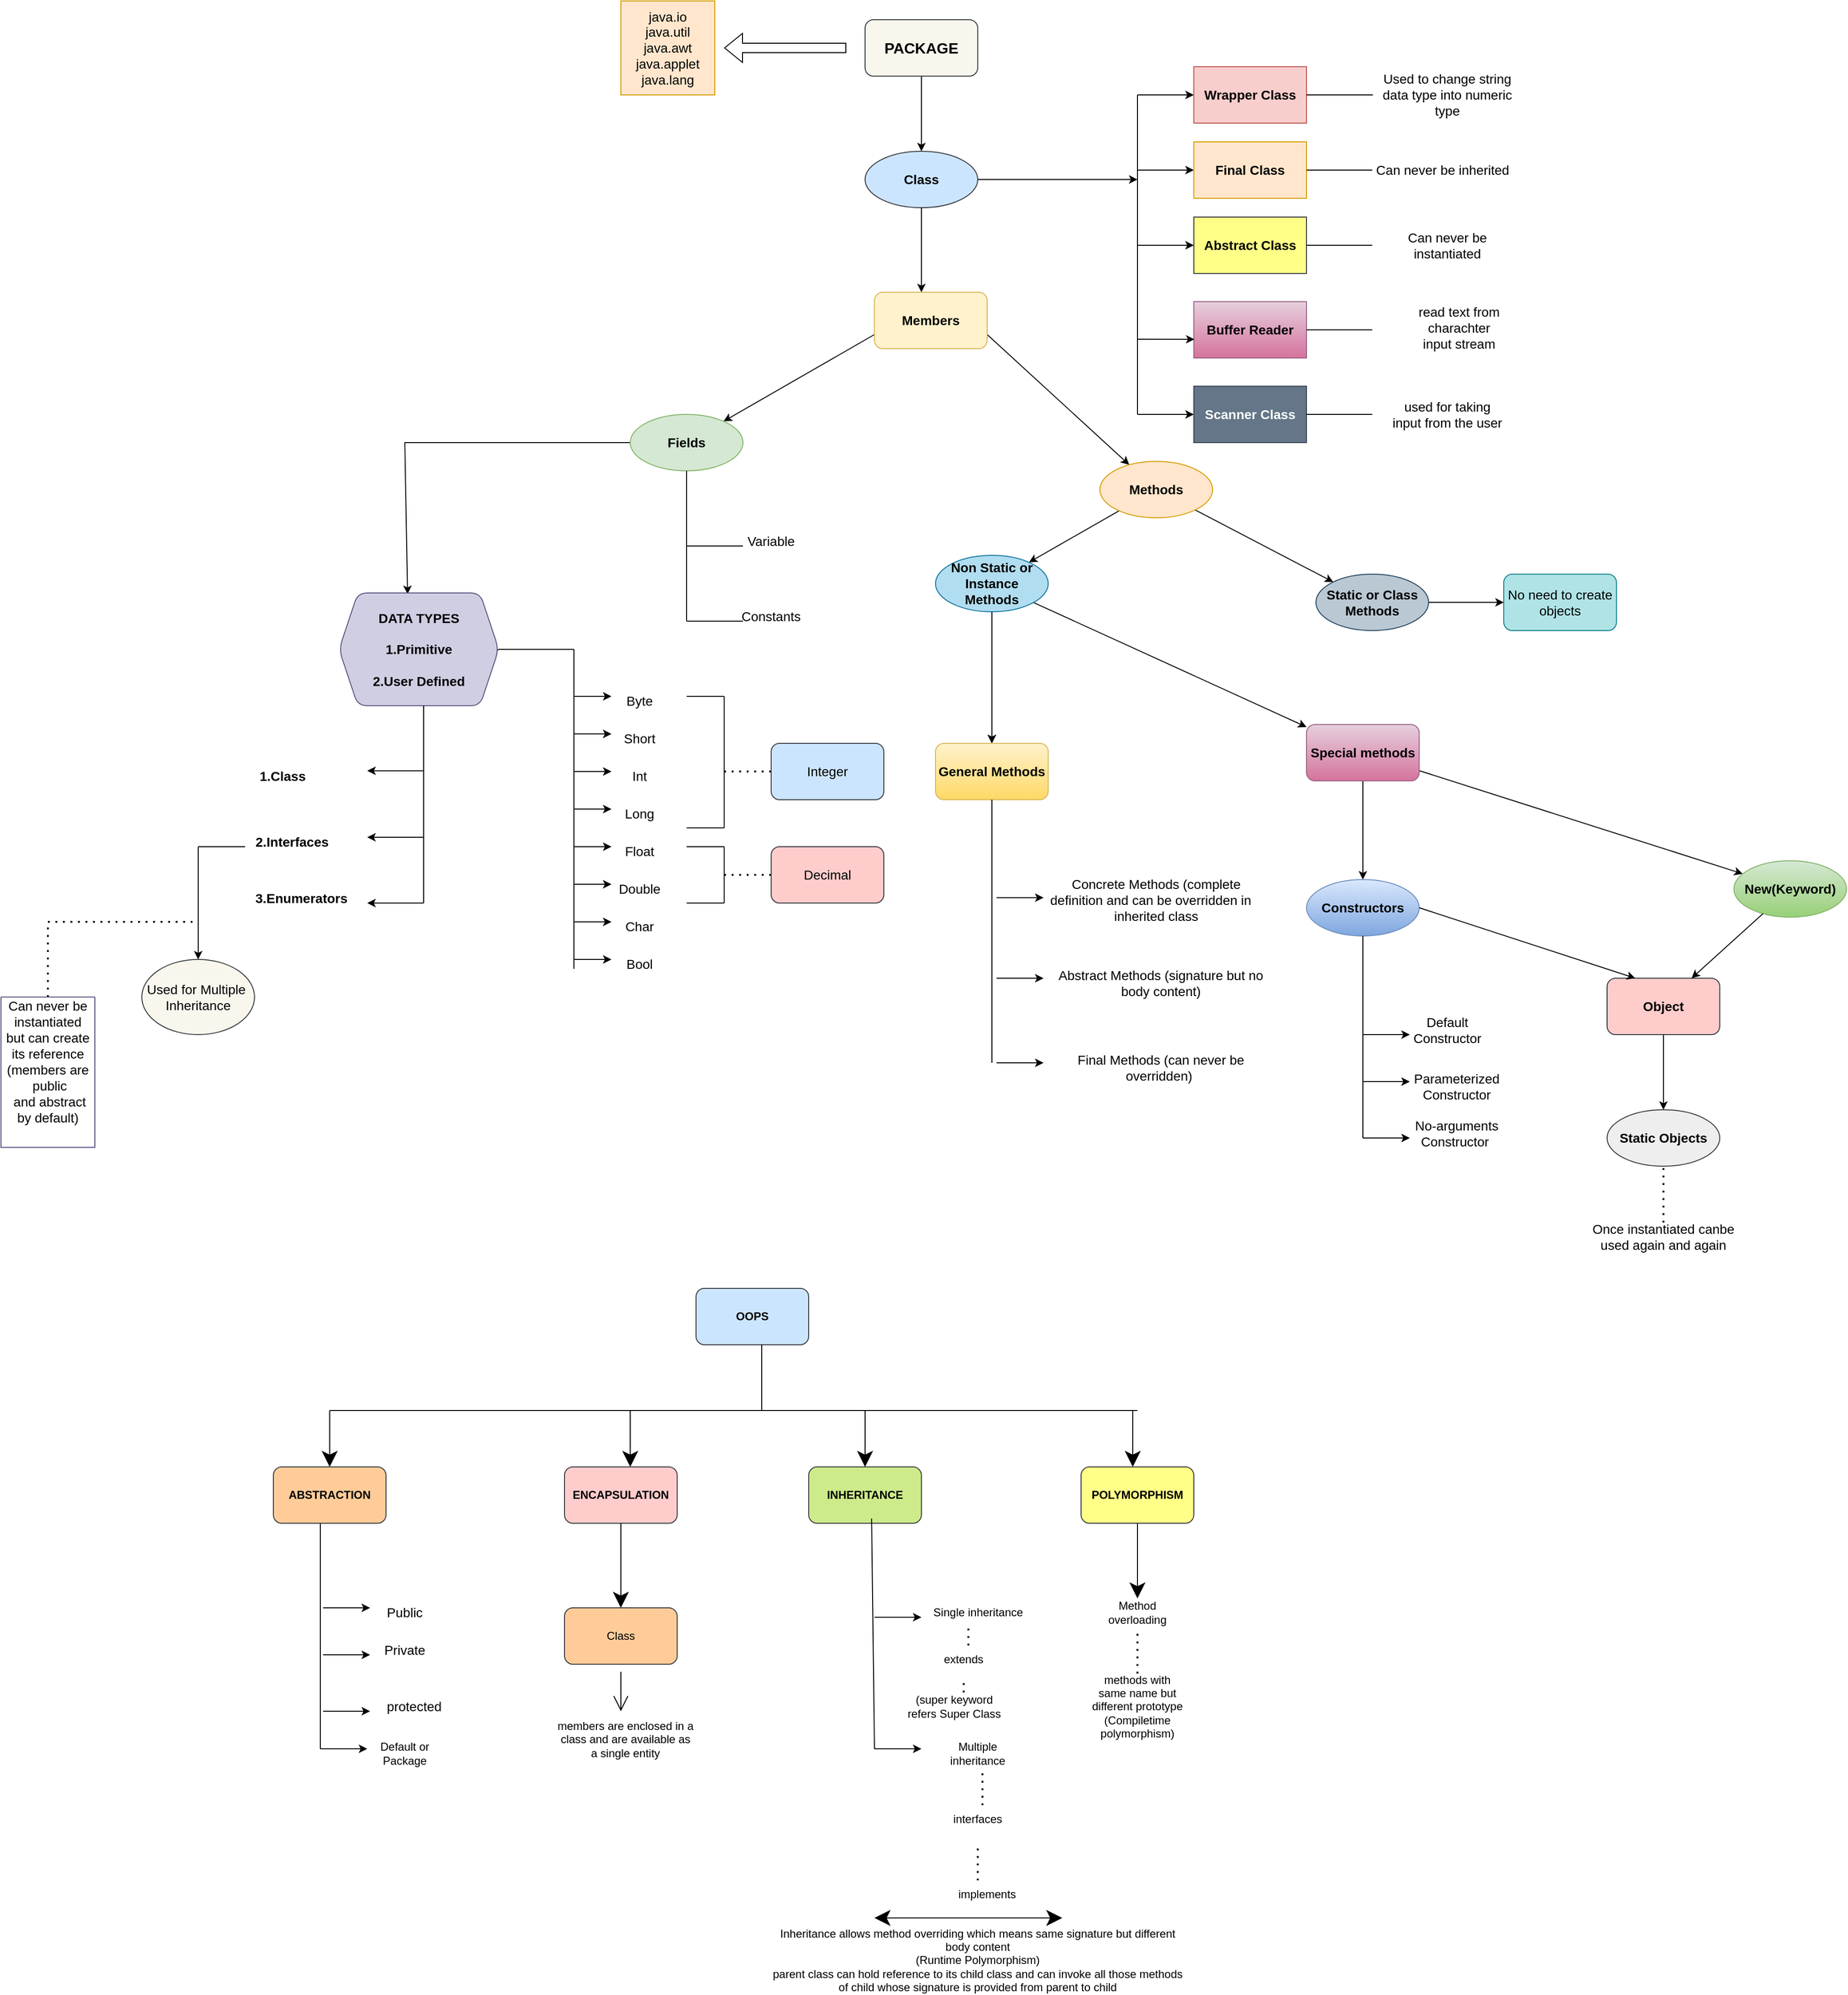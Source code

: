 <mxfile version="20.1.1" type="google"><diagram id="tqPtDTgu37MqkmkoyIhe" name="Page-1"><mxGraphModel grid="1" page="1" gridSize="10" guides="1" tooltips="1" connect="1" arrows="1" fold="1" pageScale="1" pageWidth="850" pageHeight="1100" background="#ffffff" math="0" shadow="0"><root><mxCell id="0"/><mxCell id="1" parent="0"/><mxCell id="qdMyqvJcWU7AVclOpVkk-21" value="" style="endArrow=none;html=1;rounded=0;fontSize=14;entryX=0.5;entryY=1;entryDx=0;entryDy=0;" edge="1" parent="1"><mxGeometry width="50" height="50" relative="1" as="geometry"><mxPoint x="-230" y="1840" as="sourcePoint"/><mxPoint x="-230" y="1625" as="targetPoint"/></mxGeometry></mxCell><mxCell id="qdMyqvJcWU7AVclOpVkk-22" value="" style="endArrow=classic;html=1;rounded=0;fontSize=14;" edge="1" parent="1"><mxGeometry width="50" height="50" relative="1" as="geometry"><mxPoint x="-227" y="1730" as="sourcePoint"/><mxPoint x="-177" y="1730" as="targetPoint"/></mxGeometry></mxCell><mxCell id="qdMyqvJcWU7AVclOpVkk-23" value="" style="endArrow=classic;html=1;rounded=0;fontSize=14;" edge="1" parent="1"><mxGeometry width="50" height="50" relative="1" as="geometry"><mxPoint x="-227" y="1780" as="sourcePoint"/><mxPoint x="-177" y="1780" as="targetPoint"/></mxGeometry></mxCell><mxCell id="qdMyqvJcWU7AVclOpVkk-24" value="" style="endArrow=classic;html=1;rounded=0;fontSize=14;" edge="1" parent="1"><mxGeometry width="50" height="50" relative="1" as="geometry"><mxPoint x="-227" y="1840" as="sourcePoint"/><mxPoint x="-177" y="1840" as="targetPoint"/></mxGeometry></mxCell><mxCell id="qdMyqvJcWU7AVclOpVkk-25" value="Public" style="text;html=1;strokeColor=none;fillColor=none;align=center;verticalAlign=middle;whiteSpace=wrap;rounded=0;fontSize=14;" vertex="1" parent="1"><mxGeometry x="-170" y="1720" width="60" height="30" as="geometry"/></mxCell><mxCell id="qdMyqvJcWU7AVclOpVkk-26" value="Private" style="text;html=1;strokeColor=none;fillColor=none;align=center;verticalAlign=middle;whiteSpace=wrap;rounded=0;fontSize=14;" vertex="1" parent="1"><mxGeometry x="-170" y="1760" width="60" height="30" as="geometry"/></mxCell><mxCell id="qdMyqvJcWU7AVclOpVkk-27" value="protected" style="text;html=1;strokeColor=none;fillColor=none;align=center;verticalAlign=middle;whiteSpace=wrap;rounded=0;fontSize=14;" vertex="1" parent="1"><mxGeometry x="-180" y="1820" width="100" height="30" as="geometry"/></mxCell><mxCell id="3s34eKm6JWhJ-2IzNW-m-3" value="" style="edgeStyle=orthogonalEdgeStyle;rounded=0;orthogonalLoop=1;jettySize=auto;html=1;fontSize=15;" edge="1" parent="1" source="3s34eKm6JWhJ-2IzNW-m-1" target="3s34eKm6JWhJ-2IzNW-m-2"><mxGeometry relative="1" as="geometry"/></mxCell><mxCell id="3s34eKm6JWhJ-2IzNW-m-1" value="&lt;span style=&quot;font-size: 16px;&quot;&gt;&lt;b&gt;PACKAGE&lt;/b&gt;&lt;br&gt;&lt;/span&gt;" style="rounded=1;whiteSpace=wrap;html=1;fillColor=#f9f7ed;strokeColor=#36393d;" vertex="1" parent="1"><mxGeometry x="350" y="40" width="120" height="60" as="geometry"/></mxCell><mxCell id="3s34eKm6JWhJ-2IzNW-m-2" value="&lt;font style=&quot;font-size: 14px;&quot;&gt;&lt;b&gt;Class&lt;/b&gt;&lt;/font&gt;" style="ellipse;whiteSpace=wrap;html=1;rounded=1;fillColor=#cce5ff;strokeColor=#36393d;" vertex="1" parent="1"><mxGeometry x="350" y="180" width="120" height="60" as="geometry"/></mxCell><mxCell id="3s34eKm6JWhJ-2IzNW-m-4" value="" style="endArrow=classic;html=1;rounded=0;fontSize=14;exitX=0.5;exitY=1;exitDx=0;exitDy=0;" edge="1" parent="1" source="3s34eKm6JWhJ-2IzNW-m-2"><mxGeometry width="50" height="50" relative="1" as="geometry"><mxPoint x="400" y="400" as="sourcePoint"/><mxPoint x="410" y="330" as="targetPoint"/></mxGeometry></mxCell><mxCell id="3s34eKm6JWhJ-2IzNW-m-6" value="" style="endArrow=classic;html=1;rounded=0;fontSize=14;exitX=1;exitY=0.5;exitDx=0;exitDy=0;" edge="1" parent="1" source="3s34eKm6JWhJ-2IzNW-m-2"><mxGeometry width="50" height="50" relative="1" as="geometry"><mxPoint x="490" y="320" as="sourcePoint"/><mxPoint x="640" y="210" as="targetPoint"/></mxGeometry></mxCell><mxCell id="3s34eKm6JWhJ-2IzNW-m-9" value="" style="endArrow=none;html=1;rounded=0;fontSize=14;" edge="1" parent="1"><mxGeometry width="50" height="50" relative="1" as="geometry"><mxPoint x="640" y="280" as="sourcePoint"/><mxPoint x="640" y="120" as="targetPoint"/><Array as="points"/></mxGeometry></mxCell><mxCell id="3s34eKm6JWhJ-2IzNW-m-10" value="" style="endArrow=classic;html=1;rounded=0;fontSize=14;" edge="1" parent="1"><mxGeometry width="50" height="50" relative="1" as="geometry"><mxPoint x="640" y="120" as="sourcePoint"/><mxPoint x="700" y="120" as="targetPoint"/></mxGeometry></mxCell><mxCell id="3s34eKm6JWhJ-2IzNW-m-11" value="" style="endArrow=classic;html=1;rounded=0;fontSize=14;" edge="1" parent="1"><mxGeometry width="50" height="50" relative="1" as="geometry"><mxPoint x="640" y="200" as="sourcePoint"/><mxPoint x="700" y="200" as="targetPoint"/></mxGeometry></mxCell><mxCell id="3s34eKm6JWhJ-2IzNW-m-12" value="" style="endArrow=classic;html=1;rounded=0;fontSize=14;" edge="1" parent="1"><mxGeometry width="50" height="50" relative="1" as="geometry"><mxPoint x="640" y="280" as="sourcePoint"/><mxPoint x="700" y="280" as="targetPoint"/></mxGeometry></mxCell><mxCell id="3s34eKm6JWhJ-2IzNW-m-24" style="edgeStyle=none;rounded=0;orthogonalLoop=1;jettySize=auto;html=1;fontSize=14;" edge="1" parent="1" source="3s34eKm6JWhJ-2IzNW-m-14"><mxGeometry relative="1" as="geometry"><mxPoint x="820" y="120" as="targetPoint"/></mxGeometry></mxCell><mxCell id="3s34eKm6JWhJ-2IzNW-m-14" value="&lt;b&gt;Wrapper Class&lt;/b&gt;" style="rounded=0;whiteSpace=wrap;html=1;fontSize=14;fillColor=#f8cecc;strokeColor=#b85450;" vertex="1" parent="1"><mxGeometry x="700" y="90" width="120" height="60" as="geometry"/></mxCell><mxCell id="3s34eKm6JWhJ-2IzNW-m-15" value="&lt;b&gt;Final Class&lt;/b&gt;" style="rounded=0;whiteSpace=wrap;html=1;fontSize=14;fillColor=#ffe6cc;strokeColor=#d79b00;" vertex="1" parent="1"><mxGeometry x="700" y="170" width="120" height="60" as="geometry"/></mxCell><mxCell id="3s34eKm6JWhJ-2IzNW-m-16" value="&lt;b&gt;Abstract Class&lt;/b&gt;" style="rounded=0;whiteSpace=wrap;html=1;fontSize=14;fillColor=#ffff88;strokeColor=#36393d;" vertex="1" parent="1"><mxGeometry x="700" y="250" width="120" height="60" as="geometry"/></mxCell><mxCell id="3s34eKm6JWhJ-2IzNW-m-20" value="" style="endArrow=none;html=1;rounded=0;fontSize=14;" edge="1" parent="1" source="3s34eKm6JWhJ-2IzNW-m-14"><mxGeometry width="50" height="50" relative="1" as="geometry"><mxPoint x="820" y="170" as="sourcePoint"/><mxPoint x="890.711" y="120" as="targetPoint"/></mxGeometry></mxCell><mxCell id="3s34eKm6JWhJ-2IzNW-m-22" value="" style="endArrow=none;html=1;rounded=0;fontSize=14;exitX=1;exitY=0.5;exitDx=0;exitDy=0;" edge="1" parent="1" source="3s34eKm6JWhJ-2IzNW-m-15"><mxGeometry width="50" height="50" relative="1" as="geometry"><mxPoint x="840" y="240" as="sourcePoint"/><mxPoint x="890" y="200" as="targetPoint"/></mxGeometry></mxCell><mxCell id="3s34eKm6JWhJ-2IzNW-m-23" value="" style="endArrow=none;html=1;rounded=0;fontSize=14;" edge="1" parent="1"><mxGeometry width="50" height="50" relative="1" as="geometry"><mxPoint x="820" y="280" as="sourcePoint"/><mxPoint x="890" y="280" as="targetPoint"/></mxGeometry></mxCell><mxCell id="3s34eKm6JWhJ-2IzNW-m-25" value="Used to change string data type into numeric type" style="text;html=1;strokeColor=none;fillColor=none;align=center;verticalAlign=middle;whiteSpace=wrap;rounded=0;fontSize=14;" vertex="1" parent="1"><mxGeometry x="890" y="105" width="160" height="30" as="geometry"/></mxCell><mxCell id="3s34eKm6JWhJ-2IzNW-m-26" value="Can never be inherited" style="text;html=1;strokeColor=none;fillColor=none;align=center;verticalAlign=middle;whiteSpace=wrap;rounded=0;fontSize=14;" vertex="1" parent="1"><mxGeometry x="890" y="185" width="150" height="30" as="geometry"/></mxCell><mxCell id="3s34eKm6JWhJ-2IzNW-m-27" value="Can never be instantiated" style="text;html=1;strokeColor=none;fillColor=none;align=center;verticalAlign=middle;whiteSpace=wrap;rounded=0;fontSize=14;" vertex="1" parent="1"><mxGeometry x="900" y="265" width="140" height="30" as="geometry"/></mxCell><mxCell id="3s34eKm6JWhJ-2IzNW-m-30" value="" style="shape=flexArrow;endArrow=classic;html=1;rounded=0;fontSize=14;" edge="1" parent="1"><mxGeometry width="50" height="50" relative="1" as="geometry"><mxPoint x="330" y="70" as="sourcePoint"/><mxPoint x="200" y="70" as="targetPoint"/></mxGeometry></mxCell><mxCell id="3s34eKm6JWhJ-2IzNW-m-31" value="java.io&lt;br&gt;java.util&lt;br&gt;java.awt&lt;br&gt;java.applet&lt;br&gt;java.lang" style="whiteSpace=wrap;html=1;aspect=fixed;fontSize=14;fillColor=#ffe6cc;strokeColor=#d79b00;" vertex="1" parent="1"><mxGeometry x="90" y="20" width="100" height="100" as="geometry"/></mxCell><mxCell id="3s34eKm6JWhJ-2IzNW-m-34" value="" style="edgeStyle=none;rounded=0;orthogonalLoop=1;jettySize=auto;html=1;fontSize=14;exitX=0;exitY=0.75;exitDx=0;exitDy=0;" edge="1" parent="1" source="3s34eKm6JWhJ-2IzNW-m-32" target="3s34eKm6JWhJ-2IzNW-m-33"><mxGeometry relative="1" as="geometry"/></mxCell><mxCell id="3s34eKm6JWhJ-2IzNW-m-36" value="" style="edgeStyle=none;rounded=0;orthogonalLoop=1;jettySize=auto;html=1;fontSize=14;exitX=1;exitY=0.75;exitDx=0;exitDy=0;" edge="1" parent="1" source="3s34eKm6JWhJ-2IzNW-m-32" target="3s34eKm6JWhJ-2IzNW-m-35"><mxGeometry relative="1" as="geometry"/></mxCell><mxCell id="3s34eKm6JWhJ-2IzNW-m-32" value="&lt;b&gt;Members&lt;/b&gt;" style="rounded=1;whiteSpace=wrap;html=1;fontSize=14;fillColor=#fff2cc;strokeColor=#d6b656;" vertex="1" parent="1"><mxGeometry x="360" y="330" width="120" height="60" as="geometry"/></mxCell><mxCell id="3s34eKm6JWhJ-2IzNW-m-38" value="" style="edgeStyle=none;rounded=0;orthogonalLoop=1;jettySize=auto;html=1;fontSize=14;exitX=0;exitY=0.5;exitDx=0;exitDy=0;entryX=0.429;entryY=0.01;entryDx=0;entryDy=0;entryPerimeter=0;" edge="1" parent="1" source="3s34eKm6JWhJ-2IzNW-m-33" target="3s34eKm6JWhJ-2IzNW-m-37"><mxGeometry relative="1" as="geometry"><mxPoint x="90" y="490" as="sourcePoint"/><Array as="points"><mxPoint x="-140" y="490"/></Array></mxGeometry></mxCell><mxCell id="3s34eKm6JWhJ-2IzNW-m-33" value="&lt;b&gt;Fields&lt;/b&gt;" style="ellipse;whiteSpace=wrap;html=1;fontSize=14;rounded=1;fillColor=#d5e8d4;strokeColor=#82b366;" vertex="1" parent="1"><mxGeometry x="100" y="460" width="120" height="60" as="geometry"/></mxCell><mxCell id="3s34eKm6JWhJ-2IzNW-m-117" value="" style="edgeStyle=none;rounded=0;orthogonalLoop=1;jettySize=auto;html=1;fontSize=14;" edge="1" parent="1" source="3s34eKm6JWhJ-2IzNW-m-35" target="3s34eKm6JWhJ-2IzNW-m-116"><mxGeometry relative="1" as="geometry"/></mxCell><mxCell id="3s34eKm6JWhJ-2IzNW-m-119" value="" style="edgeStyle=none;rounded=0;orthogonalLoop=1;jettySize=auto;html=1;fontSize=14;" edge="1" parent="1" source="3s34eKm6JWhJ-2IzNW-m-35" target="3s34eKm6JWhJ-2IzNW-m-118"><mxGeometry relative="1" as="geometry"/></mxCell><mxCell id="3s34eKm6JWhJ-2IzNW-m-35" value="&lt;b&gt;Methods&lt;/b&gt;" style="ellipse;whiteSpace=wrap;html=1;fontSize=14;rounded=1;fillColor=#ffe6cc;strokeColor=#d79b00;" vertex="1" parent="1"><mxGeometry x="600" y="510" width="120" height="60" as="geometry"/></mxCell><mxCell id="3s34eKm6JWhJ-2IzNW-m-41" value="" style="edgeStyle=none;rounded=0;orthogonalLoop=1;jettySize=auto;html=1;fontSize=14;entryX=1;entryY=0.5;entryDx=0;entryDy=0;" edge="1" parent="1" source="3s34eKm6JWhJ-2IzNW-m-37" target="3s34eKm6JWhJ-2IzNW-m-37"><mxGeometry relative="1" as="geometry"><mxPoint x="30" y="710" as="targetPoint"/><Array as="points"/></mxGeometry></mxCell><mxCell id="3s34eKm6JWhJ-2IzNW-m-43" value="" style="edgeStyle=none;rounded=0;orthogonalLoop=1;jettySize=auto;html=1;fontSize=14;entryX=0.5;entryY=1;entryDx=0;entryDy=0;" edge="1" parent="1" source="3s34eKm6JWhJ-2IzNW-m-37" target="3s34eKm6JWhJ-2IzNW-m-37"><mxGeometry relative="1" as="geometry"><mxPoint x="-140" y="860" as="targetPoint"/></mxGeometry></mxCell><mxCell id="3s34eKm6JWhJ-2IzNW-m-44" style="edgeStyle=none;rounded=0;orthogonalLoop=1;jettySize=auto;html=1;exitX=1;exitY=0.5;exitDx=0;exitDy=0;fontSize=14;" edge="1" parent="1" source="3s34eKm6JWhJ-2IzNW-m-37"><mxGeometry relative="1" as="geometry"><mxPoint x="-70" y="730.667" as="targetPoint"/></mxGeometry></mxCell><mxCell id="3s34eKm6JWhJ-2IzNW-m-37" value="&lt;b&gt;DATA TYPES&lt;br&gt;&lt;br&gt;1.Primitive&lt;br&gt;&lt;br&gt;2.User Defined&lt;br&gt;&lt;/b&gt;" style="shape=hexagon;perimeter=hexagonPerimeter2;whiteSpace=wrap;html=1;fixedSize=1;fontSize=14;rounded=1;fillColor=#d0cee2;strokeColor=#56517e;" vertex="1" parent="1"><mxGeometry x="-210" y="650" width="170" height="120" as="geometry"/></mxCell><mxCell id="3s34eKm6JWhJ-2IzNW-m-39" value="" style="endArrow=none;html=1;rounded=0;fontSize=14;entryX=0.5;entryY=1;entryDx=0;entryDy=0;" edge="1" parent="1" target="3s34eKm6JWhJ-2IzNW-m-33"><mxGeometry width="50" height="50" relative="1" as="geometry"><mxPoint x="160" y="680" as="sourcePoint"/><mxPoint x="190" y="520" as="targetPoint"/></mxGeometry></mxCell><mxCell id="3s34eKm6JWhJ-2IzNW-m-45" value="" style="endArrow=none;html=1;rounded=0;fontSize=14;" edge="1" parent="1"><mxGeometry width="50" height="50" relative="1" as="geometry"><mxPoint x="40" y="1040" as="sourcePoint"/><mxPoint x="40" y="710" as="targetPoint"/><Array as="points"><mxPoint x="40" y="1050"/></Array></mxGeometry></mxCell><mxCell id="3s34eKm6JWhJ-2IzNW-m-46" value="" style="endArrow=none;html=1;rounded=0;fontSize=14;" edge="1" parent="1" source="3s34eKm6JWhJ-2IzNW-m-37"><mxGeometry width="50" height="50" relative="1" as="geometry"><mxPoint x="-50" y="730" as="sourcePoint"/><mxPoint x="40" y="710" as="targetPoint"/></mxGeometry></mxCell><mxCell id="3s34eKm6JWhJ-2IzNW-m-47" value="" style="endArrow=none;html=1;rounded=0;fontSize=14;" edge="1" parent="1"><mxGeometry width="50" height="50" relative="1" as="geometry"><mxPoint x="-120" y="980" as="sourcePoint"/><mxPoint x="-120" y="770" as="targetPoint"/></mxGeometry></mxCell><mxCell id="3s34eKm6JWhJ-2IzNW-m-49" value="&lt;span style=&quot;color: rgba(0, 0, 0, 0); font-family: monospace; font-size: 0px; text-align: start; background-color: rgb(248, 249, 250);&quot;&gt;%3CmxGraphModel%3E%3Croot%3E%3CmxCell%20id%3D%220%22%2F%3E%3CmxCell%20id%3D%221%22%20parent%3D%220%22%2F%3E%3CmxCell%20id%3D%222%22%20value%3D%22%22%20style%3D%22endArrow%3Dclassic%3Bhtml%3D1%3Brounded%3D0%3BfontSize%3D14%3B%22%20edge%3D%221%22%20parent%3D%221%22%3E%3CmxGeometry%20width%3D%2250%22%20height%3D%2250%22%20relative%3D%221%22%20as%3D%22geometry%22%3E%3CmxPoint%20x%3D%2240%22%20y%3D%22740%22%20as%3D%22sourcePoint%22%2F%3E%3CmxPoint%20x%3D%2280%22%20y%3D%22740%22%20as%3D%22targetPoint%22%2F%3E%3C%2FmxGeometry%3E%3C%2FmxCell%3E%3C%2Froot%3E%3C%2FmxGraphModel%3E&lt;/span&gt;" style="endArrow=classic;html=1;rounded=0;fontSize=14;" edge="1" parent="1"><mxGeometry width="50" height="50" relative="1" as="geometry"><mxPoint x="40" y="960" as="sourcePoint"/><mxPoint x="80" y="960" as="targetPoint"/></mxGeometry></mxCell><mxCell id="3s34eKm6JWhJ-2IzNW-m-50" value="" style="endArrow=classic;html=1;rounded=0;fontSize=14;" edge="1" parent="1"><mxGeometry width="50" height="50" relative="1" as="geometry"><mxPoint x="40" y="800" as="sourcePoint"/><mxPoint x="80" y="800" as="targetPoint"/></mxGeometry></mxCell><mxCell id="3s34eKm6JWhJ-2IzNW-m-51" value="" style="endArrow=classic;html=1;rounded=0;fontSize=14;" edge="1" parent="1"><mxGeometry width="50" height="50" relative="1" as="geometry"><mxPoint x="40" y="760" as="sourcePoint"/><mxPoint x="80" y="760" as="targetPoint"/></mxGeometry></mxCell><mxCell id="3s34eKm6JWhJ-2IzNW-m-52" value="" style="endArrow=classic;html=1;rounded=0;fontSize=14;" edge="1" parent="1"><mxGeometry width="50" height="50" relative="1" as="geometry"><mxPoint x="40" y="920" as="sourcePoint"/><mxPoint x="80" y="920" as="targetPoint"/><Array as="points"><mxPoint x="50" y="920"/></Array></mxGeometry></mxCell><mxCell id="3s34eKm6JWhJ-2IzNW-m-53" value="" style="endArrow=classic;html=1;rounded=0;fontSize=14;" edge="1" parent="1"><mxGeometry width="50" height="50" relative="1" as="geometry"><mxPoint x="40" y="880" as="sourcePoint"/><mxPoint x="80" y="880" as="targetPoint"/></mxGeometry></mxCell><mxCell id="3s34eKm6JWhJ-2IzNW-m-54" value="" style="endArrow=classic;html=1;rounded=0;fontSize=14;" edge="1" parent="1"><mxGeometry width="50" height="50" relative="1" as="geometry"><mxPoint x="40" y="840" as="sourcePoint"/><mxPoint x="80" y="840" as="targetPoint"/></mxGeometry></mxCell><mxCell id="3s34eKm6JWhJ-2IzNW-m-55" value="&lt;span style=&quot;color: rgba(0, 0, 0, 0); font-family: monospace; font-size: 0px; text-align: start; background-color: rgb(248, 249, 250);&quot;&gt;%3CmxGraphModel%3E%3Croot%3E%3CmxCell%20id%3D%220%22%2F%3E%3CmxCell%20id%3D%221%22%20parent%3D%220%22%2F%3E%3CmxCell%20id%3D%222%22%20value%3D%22%22%20style%3D%22endArrow%3Dclassic%3Bhtml%3D1%3Brounded%3D0%3BfontSize%3D14%3B%22%20edge%3D%221%22%20parent%3D%221%22%3E%3CmxGeometry%20width%3D%2250%22%20height%3D%2250%22%20relative%3D%221%22%20as%3D%22geometry%22%3E%3CmxPoint%20x%3D%2240%22%20y%3D%22740%22%20as%3D%22sourcePoint%22%2F%3E%3CmxPoint%20x%3D%2280%22%20y%3D%22740%22%20as%3D%22targetPoint%22%2F%3E%3C%2FmxGeometry%3E%3C%2FmxCell%3E%3C%2Froot%3E%3C%2FmxGraphModel%3E&lt;/span&gt;" style="endArrow=classic;html=1;rounded=0;fontSize=14;" edge="1" parent="1"><mxGeometry width="50" height="50" relative="1" as="geometry"><mxPoint x="40" y="1040" as="sourcePoint"/><mxPoint x="80" y="1040" as="targetPoint"/></mxGeometry></mxCell><mxCell id="3s34eKm6JWhJ-2IzNW-m-56" value="&lt;span style=&quot;color: rgba(0, 0, 0, 0); font-family: monospace; font-size: 0px; text-align: start; background-color: rgb(248, 249, 250);&quot;&gt;%3CmxGraphModel%3E%3Croot%3E%3CmxCell%20id%3D%220%22%2F%3E%3CmxCell%20id%3D%221%22%20parent%3D%220%22%2F%3E%3CmxCell%20id%3D%222%22%20value%3D%22%22%20style%3D%22endArrow%3Dclassic%3Bhtml%3D1%3Brounded%3D0%3BfontSize%3D14%3B%22%20edge%3D%221%22%20parent%3D%221%22%3E%3CmxGeometry%20width%3D%2250%22%20height%3D%2250%22%20relative%3D%221%22%20as%3D%22geometry%22%3E%3CmxPoint%20x%3D%2240%22%20y%3D%22740%22%20as%3D%22sourcePoint%22%2F%3E%3CmxPoint%20x%3D%2280%22%20y%3D%22740%22%20as%3D%22targetPoint%22%2F%3E%3C%2FmxGeometry%3E%3C%2FmxCell%3E%3C%2Froot%3E%3C%2FmxGraphModel%3E&lt;/span&gt;" style="endArrow=classic;html=1;rounded=0;fontSize=14;" edge="1" parent="1"><mxGeometry width="50" height="50" relative="1" as="geometry"><mxPoint x="40" y="1000" as="sourcePoint"/><mxPoint x="80" y="1000" as="targetPoint"/></mxGeometry></mxCell><mxCell id="3s34eKm6JWhJ-2IzNW-m-57" value="Byte" style="text;html=1;strokeColor=none;fillColor=none;align=center;verticalAlign=middle;whiteSpace=wrap;rounded=0;fontSize=14;" vertex="1" parent="1"><mxGeometry x="80" y="750" width="60" height="30" as="geometry"/></mxCell><mxCell id="3s34eKm6JWhJ-2IzNW-m-58" value="Short" style="text;html=1;strokeColor=none;fillColor=none;align=center;verticalAlign=middle;whiteSpace=wrap;rounded=0;fontSize=14;" vertex="1" parent="1"><mxGeometry x="80" y="790" width="60" height="30" as="geometry"/></mxCell><mxCell id="3s34eKm6JWhJ-2IzNW-m-59" value="Int" style="text;html=1;strokeColor=none;fillColor=none;align=center;verticalAlign=middle;whiteSpace=wrap;rounded=0;fontSize=14;" vertex="1" parent="1"><mxGeometry x="80" y="830" width="60" height="30" as="geometry"/></mxCell><mxCell id="3s34eKm6JWhJ-2IzNW-m-60" value="Long" style="text;html=1;strokeColor=none;fillColor=none;align=center;verticalAlign=middle;whiteSpace=wrap;rounded=0;fontSize=14;" vertex="1" parent="1"><mxGeometry x="80" y="870" width="60" height="30" as="geometry"/></mxCell><mxCell id="3s34eKm6JWhJ-2IzNW-m-61" value="Float" style="text;html=1;strokeColor=none;fillColor=none;align=center;verticalAlign=middle;whiteSpace=wrap;rounded=0;fontSize=14;" vertex="1" parent="1"><mxGeometry x="80" y="910" width="60" height="30" as="geometry"/></mxCell><mxCell id="3s34eKm6JWhJ-2IzNW-m-65" value="Double" style="text;html=1;strokeColor=none;fillColor=none;align=center;verticalAlign=middle;whiteSpace=wrap;rounded=0;fontSize=14;" vertex="1" parent="1"><mxGeometry x="80" y="950" width="60" height="30" as="geometry"/></mxCell><mxCell id="3s34eKm6JWhJ-2IzNW-m-66" value="Char" style="text;html=1;strokeColor=none;fillColor=none;align=center;verticalAlign=middle;whiteSpace=wrap;rounded=0;fontSize=14;" vertex="1" parent="1"><mxGeometry x="80" y="990" width="60" height="30" as="geometry"/></mxCell><mxCell id="3s34eKm6JWhJ-2IzNW-m-67" value="Bool" style="text;html=1;strokeColor=none;fillColor=none;align=center;verticalAlign=middle;whiteSpace=wrap;rounded=0;fontSize=14;" vertex="1" parent="1"><mxGeometry x="80" y="1030" width="60" height="30" as="geometry"/></mxCell><mxCell id="3s34eKm6JWhJ-2IzNW-m-68" value="" style="endArrow=none;html=1;rounded=0;fontSize=14;" edge="1" parent="1"><mxGeometry width="50" height="50" relative="1" as="geometry"><mxPoint x="200" y="900" as="sourcePoint"/><mxPoint x="200" y="760" as="targetPoint"/></mxGeometry></mxCell><mxCell id="3s34eKm6JWhJ-2IzNW-m-69" value="" style="endArrow=none;html=1;rounded=0;fontSize=14;" edge="1" parent="1"><mxGeometry width="50" height="50" relative="1" as="geometry"><mxPoint x="200" y="980" as="sourcePoint"/><mxPoint x="200" y="920" as="targetPoint"/></mxGeometry></mxCell><mxCell id="3s34eKm6JWhJ-2IzNW-m-71" value="" style="endArrow=none;html=1;rounded=0;fontSize=14;" edge="1" parent="1"><mxGeometry width="50" height="50" relative="1" as="geometry"><mxPoint x="160" y="760" as="sourcePoint"/><mxPoint x="200" y="760" as="targetPoint"/></mxGeometry></mxCell><mxCell id="3s34eKm6JWhJ-2IzNW-m-72" value="" style="endArrow=none;html=1;rounded=0;fontSize=14;" edge="1" parent="1"><mxGeometry width="50" height="50" relative="1" as="geometry"><mxPoint x="160" y="900" as="sourcePoint"/><mxPoint x="200" y="900" as="targetPoint"/></mxGeometry></mxCell><mxCell id="3s34eKm6JWhJ-2IzNW-m-73" value="" style="endArrow=none;html=1;rounded=0;fontSize=14;" edge="1" parent="1"><mxGeometry width="50" height="50" relative="1" as="geometry"><mxPoint x="160" y="920" as="sourcePoint"/><mxPoint x="200" y="920" as="targetPoint"/></mxGeometry></mxCell><mxCell id="3s34eKm6JWhJ-2IzNW-m-75" value="" style="endArrow=none;html=1;rounded=0;fontSize=14;" edge="1" parent="1"><mxGeometry width="50" height="50" relative="1" as="geometry"><mxPoint x="160" y="980" as="sourcePoint"/><mxPoint x="200" y="980" as="targetPoint"/></mxGeometry></mxCell><mxCell id="3s34eKm6JWhJ-2IzNW-m-77" value="" style="endArrow=none;dashed=1;html=1;dashPattern=1 3;strokeWidth=2;rounded=0;fontSize=14;" edge="1" parent="1"><mxGeometry width="50" height="50" relative="1" as="geometry"><mxPoint x="200" y="840" as="sourcePoint"/><mxPoint x="250" y="840" as="targetPoint"/></mxGeometry></mxCell><mxCell id="3s34eKm6JWhJ-2IzNW-m-78" value="" style="endArrow=none;dashed=1;html=1;dashPattern=1 3;strokeWidth=2;rounded=0;fontSize=14;" edge="1" parent="1"><mxGeometry width="50" height="50" relative="1" as="geometry"><mxPoint x="200" y="950" as="sourcePoint"/><mxPoint x="250" y="950" as="targetPoint"/></mxGeometry></mxCell><mxCell id="3s34eKm6JWhJ-2IzNW-m-80" value="Integer" style="rounded=1;whiteSpace=wrap;html=1;fontSize=14;fillColor=#cce5ff;strokeColor=#36393d;" vertex="1" parent="1"><mxGeometry x="250" y="810" width="120" height="60" as="geometry"/></mxCell><mxCell id="3s34eKm6JWhJ-2IzNW-m-81" value="Decimal" style="rounded=1;whiteSpace=wrap;html=1;fontSize=14;fillColor=#ffcccc;strokeColor=#36393d;" vertex="1" parent="1"><mxGeometry x="250" y="920" width="120" height="60" as="geometry"/></mxCell><mxCell id="3s34eKm6JWhJ-2IzNW-m-89" value="" style="endArrow=classic;html=1;rounded=0;fontSize=14;" edge="1" parent="1"><mxGeometry width="50" height="50" relative="1" as="geometry"><mxPoint x="-120" y="910" as="sourcePoint"/><mxPoint x="-180" y="910" as="targetPoint"/></mxGeometry></mxCell><mxCell id="3s34eKm6JWhJ-2IzNW-m-90" value="" style="endArrow=classic;html=1;rounded=0;fontSize=14;" edge="1" parent="1"><mxGeometry width="50" height="50" relative="1" as="geometry"><mxPoint x="-120" y="980" as="sourcePoint"/><mxPoint x="-180" y="980" as="targetPoint"/></mxGeometry></mxCell><mxCell id="3s34eKm6JWhJ-2IzNW-m-91" value="" style="endArrow=classic;html=1;rounded=0;fontSize=14;" edge="1" parent="1"><mxGeometry width="50" height="50" relative="1" as="geometry"><mxPoint x="-130" y="839.23" as="sourcePoint"/><mxPoint x="-180" y="839.23" as="targetPoint"/><Array as="points"><mxPoint x="-120" y="839.23"/></Array></mxGeometry></mxCell><mxCell id="3s34eKm6JWhJ-2IzNW-m-92" value="&lt;b&gt;1.Class&lt;/b&gt;" style="text;html=1;strokeColor=none;fillColor=none;align=center;verticalAlign=middle;whiteSpace=wrap;rounded=0;fontSize=14;" vertex="1" parent="1"><mxGeometry x="-300" y="830" width="60" height="30" as="geometry"/></mxCell><mxCell id="3s34eKm6JWhJ-2IzNW-m-93" value="&lt;b&gt;2.Interfaces&lt;/b&gt;" style="text;html=1;strokeColor=none;fillColor=none;align=center;verticalAlign=middle;whiteSpace=wrap;rounded=0;fontSize=14;" vertex="1" parent="1"><mxGeometry x="-290" y="900" width="60" height="30" as="geometry"/></mxCell><mxCell id="3s34eKm6JWhJ-2IzNW-m-94" value="&lt;b&gt;3.Enumerators&lt;/b&gt;" style="text;html=1;strokeColor=none;fillColor=none;align=center;verticalAlign=middle;whiteSpace=wrap;rounded=0;fontSize=14;" vertex="1" parent="1"><mxGeometry x="-280" y="960" width="60" height="30" as="geometry"/></mxCell><mxCell id="3s34eKm6JWhJ-2IzNW-m-101" value="" style="endArrow=none;html=1;rounded=0;fontSize=14;" edge="1" parent="1"><mxGeometry width="50" height="50" relative="1" as="geometry"><mxPoint x="-360" y="920" as="sourcePoint"/><mxPoint x="-310" y="920" as="targetPoint"/></mxGeometry></mxCell><mxCell id="3s34eKm6JWhJ-2IzNW-m-102" value="" style="endArrow=classic;html=1;rounded=0;fontSize=14;" edge="1" parent="1"><mxGeometry width="50" height="50" relative="1" as="geometry"><mxPoint x="-360" y="920" as="sourcePoint"/><mxPoint x="-360" y="1040" as="targetPoint"/></mxGeometry></mxCell><mxCell id="3s34eKm6JWhJ-2IzNW-m-103" value="Used for Multiple&amp;nbsp;&lt;br&gt;Inheritance" style="ellipse;whiteSpace=wrap;html=1;fontSize=14;fillColor=#f9f7ed;strokeColor=#36393d;" vertex="1" parent="1"><mxGeometry x="-420" y="1040" width="120" height="80" as="geometry"/></mxCell><mxCell id="3s34eKm6JWhJ-2IzNW-m-104" value="" style="endArrow=none;dashed=1;html=1;dashPattern=1 3;strokeWidth=2;rounded=0;fontSize=14;" edge="1" parent="1"><mxGeometry width="50" height="50" relative="1" as="geometry"><mxPoint x="-520" y="1000" as="sourcePoint"/><mxPoint x="-360" y="1000" as="targetPoint"/></mxGeometry></mxCell><mxCell id="3s34eKm6JWhJ-2IzNW-m-105" value="" style="endArrow=none;dashed=1;html=1;dashPattern=1 3;strokeWidth=2;rounded=0;fontSize=14;" edge="1" parent="1"><mxGeometry width="50" height="50" relative="1" as="geometry"><mxPoint x="-520" y="1080" as="sourcePoint"/><mxPoint x="-520" y="1000" as="targetPoint"/></mxGeometry></mxCell><mxCell id="3s34eKm6JWhJ-2IzNW-m-106" value="&#10;&#10;&#10;&#10;&#10;&#10;&#10;&#10;Can never be &#10;instantiated&#10;but can create&#10;its reference&#10;(members are&#10; public&#10; and abstract &#10;by default)" style="swimlane;startSize=0;fontSize=14;fontStyle=0;fillColor=#d0cee2;strokeColor=#56517e;" vertex="1" parent="1"><mxGeometry x="-570" y="1080" width="100" height="160" as="geometry"><mxRectangle x="-570" y="1080" width="50" height="40" as="alternateBounds"/></mxGeometry></mxCell><mxCell id="3s34eKm6JWhJ-2IzNW-m-108" value="" style="endArrow=none;html=1;rounded=0;fontSize=14;" edge="1" parent="1"><mxGeometry width="50" height="50" relative="1" as="geometry"><mxPoint x="160" y="600" as="sourcePoint"/><mxPoint x="220" y="600" as="targetPoint"/></mxGeometry></mxCell><mxCell id="3s34eKm6JWhJ-2IzNW-m-109" value="" style="endArrow=none;html=1;rounded=0;fontSize=14;" edge="1" parent="1"><mxGeometry width="50" height="50" relative="1" as="geometry"><mxPoint x="160" y="680" as="sourcePoint"/><mxPoint x="220" y="680" as="targetPoint"/></mxGeometry></mxCell><mxCell id="3s34eKm6JWhJ-2IzNW-m-113" value="Variable" style="text;html=1;strokeColor=none;fillColor=none;align=center;verticalAlign=middle;whiteSpace=wrap;rounded=0;fontSize=14;" vertex="1" parent="1"><mxGeometry x="220" y="580" width="60" height="30" as="geometry"/></mxCell><mxCell id="3s34eKm6JWhJ-2IzNW-m-114" value="Constants" style="text;html=1;strokeColor=none;fillColor=none;align=center;verticalAlign=middle;whiteSpace=wrap;rounded=0;fontSize=14;" vertex="1" parent="1"><mxGeometry x="220" y="660" width="60" height="30" as="geometry"/></mxCell><mxCell id="3s34eKm6JWhJ-2IzNW-m-124" value="" style="edgeStyle=none;rounded=0;orthogonalLoop=1;jettySize=auto;html=1;fontSize=14;" edge="1" parent="1" source="3s34eKm6JWhJ-2IzNW-m-116" target="3s34eKm6JWhJ-2IzNW-m-123"><mxGeometry relative="1" as="geometry"/></mxCell><mxCell id="3s34eKm6JWhJ-2IzNW-m-125" value="" style="edgeStyle=none;rounded=0;orthogonalLoop=1;jettySize=auto;html=1;fontSize=14;" edge="1" parent="1" source="3s34eKm6JWhJ-2IzNW-m-116" target="3s34eKm6JWhJ-2IzNW-m-123"><mxGeometry relative="1" as="geometry"/></mxCell><mxCell id="3s34eKm6JWhJ-2IzNW-m-126" value="" style="edgeStyle=none;rounded=0;orthogonalLoop=1;jettySize=auto;html=1;fontSize=14;" edge="1" parent="1" source="3s34eKm6JWhJ-2IzNW-m-116" target="3s34eKm6JWhJ-2IzNW-m-123"><mxGeometry relative="1" as="geometry"/></mxCell><mxCell id="3s34eKm6JWhJ-2IzNW-m-129" value="" style="edgeStyle=none;rounded=0;orthogonalLoop=1;jettySize=auto;html=1;fontSize=14;" edge="1" parent="1" source="3s34eKm6JWhJ-2IzNW-m-116" target="3s34eKm6JWhJ-2IzNW-m-128"><mxGeometry relative="1" as="geometry"/></mxCell><mxCell id="3s34eKm6JWhJ-2IzNW-m-116" value="&lt;b&gt;Non Static or Instance Methods&lt;/b&gt;" style="ellipse;whiteSpace=wrap;html=1;fontSize=14;rounded=1;fillColor=#b1ddf0;strokeColor=#10739e;" vertex="1" parent="1"><mxGeometry x="425" y="610" width="120" height="60" as="geometry"/></mxCell><mxCell id="3s34eKm6JWhJ-2IzNW-m-122" value="" style="edgeStyle=none;rounded=0;orthogonalLoop=1;jettySize=auto;html=1;fontSize=14;" edge="1" parent="1" source="3s34eKm6JWhJ-2IzNW-m-118" target="3s34eKm6JWhJ-2IzNW-m-121"><mxGeometry relative="1" as="geometry"/></mxCell><mxCell id="3s34eKm6JWhJ-2IzNW-m-118" value="&lt;b&gt;Static or Class Methods&lt;/b&gt;" style="ellipse;whiteSpace=wrap;html=1;fontSize=14;rounded=1;fillColor=#bac8d3;strokeColor=#23445d;" vertex="1" parent="1"><mxGeometry x="830" y="630" width="120" height="60" as="geometry"/></mxCell><mxCell id="3s34eKm6JWhJ-2IzNW-m-120" style="edgeStyle=none;rounded=0;orthogonalLoop=1;jettySize=auto;html=1;exitX=1;exitY=1;exitDx=0;exitDy=0;fontSize=14;" edge="1" parent="1" source="3s34eKm6JWhJ-2IzNW-m-118" target="3s34eKm6JWhJ-2IzNW-m-118"><mxGeometry relative="1" as="geometry"/></mxCell><mxCell id="3s34eKm6JWhJ-2IzNW-m-121" value="No need to create objects" style="whiteSpace=wrap;html=1;fontSize=14;rounded=1;fillColor=#b0e3e6;strokeColor=#0e8088;" vertex="1" parent="1"><mxGeometry x="1030" y="630" width="120" height="60" as="geometry"/></mxCell><mxCell id="3s34eKm6JWhJ-2IzNW-m-123" value="&lt;b&gt;General Methods&lt;/b&gt;" style="whiteSpace=wrap;html=1;fontSize=14;rounded=1;fillColor=#fff2cc;strokeColor=#d6b656;gradientColor=#ffd966;" vertex="1" parent="1"><mxGeometry x="425" y="810" width="120" height="60" as="geometry"/></mxCell><mxCell id="3s34eKm6JWhJ-2IzNW-m-141" value="" style="edgeStyle=none;rounded=0;orthogonalLoop=1;jettySize=auto;html=1;fontSize=14;" edge="1" parent="1" source="3s34eKm6JWhJ-2IzNW-m-128" target="3s34eKm6JWhJ-2IzNW-m-140"><mxGeometry relative="1" as="geometry"/></mxCell><mxCell id="3s34eKm6JWhJ-2IzNW-m-143" value="" style="edgeStyle=none;rounded=0;orthogonalLoop=1;jettySize=auto;html=1;fontSize=14;" edge="1" parent="1" source="3s34eKm6JWhJ-2IzNW-m-128" target="3s34eKm6JWhJ-2IzNW-m-142"><mxGeometry relative="1" as="geometry"/></mxCell><mxCell id="3s34eKm6JWhJ-2IzNW-m-128" value="&lt;b&gt;Special methods&lt;/b&gt;" style="rounded=1;whiteSpace=wrap;html=1;fontSize=14;fillColor=#e6d0de;gradientColor=#d5739d;strokeColor=#996185;" vertex="1" parent="1"><mxGeometry x="820" y="790" width="120" height="60" as="geometry"/></mxCell><mxCell id="3s34eKm6JWhJ-2IzNW-m-130" value="" style="endArrow=none;html=1;rounded=0;fontSize=14;entryX=0.5;entryY=1;entryDx=0;entryDy=0;" edge="1" parent="1" target="3s34eKm6JWhJ-2IzNW-m-123"><mxGeometry width="50" height="50" relative="1" as="geometry"><mxPoint x="485" y="1150" as="sourcePoint"/><mxPoint x="480" y="930" as="targetPoint"/></mxGeometry></mxCell><mxCell id="3s34eKm6JWhJ-2IzNW-m-131" value="" style="endArrow=classic;html=1;rounded=0;fontSize=14;" edge="1" parent="1"><mxGeometry width="50" height="50" relative="1" as="geometry"><mxPoint x="490" y="974.29" as="sourcePoint"/><mxPoint x="540" y="974.29" as="targetPoint"/></mxGeometry></mxCell><mxCell id="3s34eKm6JWhJ-2IzNW-m-132" value="" style="endArrow=classic;html=1;rounded=0;fontSize=14;" edge="1" parent="1"><mxGeometry width="50" height="50" relative="1" as="geometry"><mxPoint x="490" y="1060" as="sourcePoint"/><mxPoint x="540" y="1060" as="targetPoint"/></mxGeometry></mxCell><mxCell id="3s34eKm6JWhJ-2IzNW-m-133" value="" style="endArrow=classic;html=1;rounded=0;fontSize=14;" edge="1" parent="1"><mxGeometry width="50" height="50" relative="1" as="geometry"><mxPoint x="490" y="1150" as="sourcePoint"/><mxPoint x="540" y="1150" as="targetPoint"/></mxGeometry></mxCell><mxCell id="3s34eKm6JWhJ-2IzNW-m-134" value="Concrete Methods (complete definition and can be overridden in&amp;nbsp; &amp;nbsp; &amp;nbsp; &amp;nbsp; &amp;nbsp; &amp;nbsp; &amp;nbsp; &amp;nbsp; &amp;nbsp; &amp;nbsp; &amp;nbsp;inherited class&amp;nbsp; &amp;nbsp; &amp;nbsp; &amp;nbsp; &amp;nbsp; &amp;nbsp; &amp;nbsp; &amp;nbsp; &amp;nbsp; &amp;nbsp; &amp;nbsp; &amp;nbsp; &amp;nbsp; &amp;nbsp; &amp;nbsp; &amp;nbsp; &amp;nbsp;" style="text;html=1;strokeColor=none;fillColor=none;align=center;verticalAlign=middle;whiteSpace=wrap;rounded=0;fontSize=14;" vertex="1" parent="1"><mxGeometry x="545" y="960" width="230" height="50" as="geometry"/></mxCell><mxCell id="3s34eKm6JWhJ-2IzNW-m-135" value="Abstract Methods (signature but no body content)" style="text;html=1;strokeColor=none;fillColor=none;align=center;verticalAlign=middle;whiteSpace=wrap;rounded=0;fontSize=14;" vertex="1" parent="1"><mxGeometry x="550" y="1050" width="230" height="30" as="geometry"/></mxCell><mxCell id="3s34eKm6JWhJ-2IzNW-m-137" value="Final Methods (can never be overridden)&amp;nbsp;" style="text;html=1;strokeColor=none;fillColor=none;align=center;verticalAlign=middle;whiteSpace=wrap;rounded=0;fontSize=14;" vertex="1" parent="1"><mxGeometry x="550" y="1140" width="230" height="30" as="geometry"/></mxCell><mxCell id="3s34eKm6JWhJ-2IzNW-m-140" value="&lt;b&gt;Constructors&lt;/b&gt;" style="ellipse;whiteSpace=wrap;html=1;fontSize=14;rounded=1;fillColor=#dae8fc;gradientColor=#7ea6e0;strokeColor=#6c8ebf;" vertex="1" parent="1"><mxGeometry x="820" y="955" width="120" height="60" as="geometry"/></mxCell><mxCell id="3s34eKm6JWhJ-2IzNW-m-142" value="&lt;b&gt;New(Keyword)&lt;/b&gt;" style="ellipse;whiteSpace=wrap;html=1;fontSize=14;rounded=1;fillColor=#d5e8d4;gradientColor=#97d077;strokeColor=#82b366;" vertex="1" parent="1"><mxGeometry x="1275" y="935" width="120" height="60" as="geometry"/></mxCell><mxCell id="3s34eKm6JWhJ-2IzNW-m-144" value="" style="endArrow=none;html=1;rounded=0;fontSize=14;entryX=0.5;entryY=1;entryDx=0;entryDy=0;" edge="1" parent="1" target="3s34eKm6JWhJ-2IzNW-m-140"><mxGeometry width="50" height="50" relative="1" as="geometry"><mxPoint x="880" y="1230" as="sourcePoint"/><mxPoint x="910" y="1010" as="targetPoint"/></mxGeometry></mxCell><mxCell id="3s34eKm6JWhJ-2IzNW-m-145" value="" style="endArrow=classic;html=1;rounded=0;fontSize=14;" edge="1" parent="1"><mxGeometry width="50" height="50" relative="1" as="geometry"><mxPoint x="880" y="1120" as="sourcePoint"/><mxPoint x="930" y="1120" as="targetPoint"/></mxGeometry></mxCell><mxCell id="3s34eKm6JWhJ-2IzNW-m-146" value="" style="endArrow=classic;html=1;rounded=0;fontSize=14;" edge="1" parent="1"><mxGeometry width="50" height="50" relative="1" as="geometry"><mxPoint x="880" y="1170.0" as="sourcePoint"/><mxPoint x="930" y="1170" as="targetPoint"/></mxGeometry></mxCell><mxCell id="3s34eKm6JWhJ-2IzNW-m-147" value="" style="endArrow=classic;html=1;rounded=0;fontSize=14;" edge="1" parent="1"><mxGeometry width="50" height="50" relative="1" as="geometry"><mxPoint x="880" y="1230.0" as="sourcePoint"/><mxPoint x="930" y="1230" as="targetPoint"/></mxGeometry></mxCell><mxCell id="3s34eKm6JWhJ-2IzNW-m-148" value="Default Constructor" style="text;html=1;strokeColor=none;fillColor=none;align=center;verticalAlign=middle;whiteSpace=wrap;rounded=0;fontSize=14;" vertex="1" parent="1"><mxGeometry x="940" y="1100" width="60" height="30" as="geometry"/></mxCell><mxCell id="3s34eKm6JWhJ-2IzNW-m-149" value="Parameterized&lt;br&gt;Constructor" style="text;html=1;strokeColor=none;fillColor=none;align=center;verticalAlign=middle;whiteSpace=wrap;rounded=0;fontSize=14;" vertex="1" parent="1"><mxGeometry x="950" y="1160" width="60" height="30" as="geometry"/></mxCell><mxCell id="3s34eKm6JWhJ-2IzNW-m-151" value="No-arguments&lt;br&gt;Constructor&amp;nbsp;" style="text;html=1;strokeColor=none;fillColor=none;align=center;verticalAlign=middle;whiteSpace=wrap;rounded=0;fontSize=14;" vertex="1" parent="1"><mxGeometry x="930" y="1210" width="100" height="30" as="geometry"/></mxCell><mxCell id="3s34eKm6JWhJ-2IzNW-m-158" value="" style="edgeStyle=none;rounded=0;orthogonalLoop=1;jettySize=auto;html=1;fontSize=14;" edge="1" parent="1" source="3s34eKm6JWhJ-2IzNW-m-154" target="3s34eKm6JWhJ-2IzNW-m-157"><mxGeometry relative="1" as="geometry"/></mxCell><mxCell id="3s34eKm6JWhJ-2IzNW-m-154" value="&lt;b&gt;Object&lt;/b&gt;" style="rounded=1;whiteSpace=wrap;html=1;fontSize=14;fillColor=#ffcccc;strokeColor=#36393d;" vertex="1" parent="1"><mxGeometry x="1140" y="1060" width="120" height="60" as="geometry"/></mxCell><mxCell id="3s34eKm6JWhJ-2IzNW-m-155" value="" style="endArrow=classic;html=1;rounded=0;fontSize=14;entryX=0.25;entryY=0;entryDx=0;entryDy=0;exitX=1;exitY=0.5;exitDx=0;exitDy=0;" edge="1" parent="1" source="3s34eKm6JWhJ-2IzNW-m-140" target="3s34eKm6JWhJ-2IzNW-m-154"><mxGeometry width="50" height="50" relative="1" as="geometry"><mxPoint x="1020" y="1060" as="sourcePoint"/><mxPoint x="1070" y="1010" as="targetPoint"/></mxGeometry></mxCell><mxCell id="3s34eKm6JWhJ-2IzNW-m-156" value="" style="endArrow=classic;html=1;rounded=0;fontSize=14;entryX=0.75;entryY=0;entryDx=0;entryDy=0;" edge="1" parent="1" source="3s34eKm6JWhJ-2IzNW-m-142" target="3s34eKm6JWhJ-2IzNW-m-154"><mxGeometry width="50" height="50" relative="1" as="geometry"><mxPoint x="1030" y="1070" as="sourcePoint"/><mxPoint x="1080" y="1020" as="targetPoint"/></mxGeometry></mxCell><mxCell id="3s34eKm6JWhJ-2IzNW-m-157" value="&lt;b&gt;Static Objects&lt;/b&gt;" style="ellipse;whiteSpace=wrap;html=1;fontSize=14;rounded=1;fillColor=#eeeeee;strokeColor=#36393d;" vertex="1" parent="1"><mxGeometry x="1140" y="1200" width="120" height="60" as="geometry"/></mxCell><mxCell id="3s34eKm6JWhJ-2IzNW-m-160" value="" style="endArrow=none;dashed=1;html=1;dashPattern=1 3;strokeWidth=2;rounded=0;fontSize=14;entryX=0.5;entryY=1;entryDx=0;entryDy=0;" edge="1" parent="1" target="3s34eKm6JWhJ-2IzNW-m-157"><mxGeometry width="50" height="50" relative="1" as="geometry"><mxPoint x="1200" y="1320" as="sourcePoint"/><mxPoint x="1230" y="1260" as="targetPoint"/></mxGeometry></mxCell><mxCell id="3s34eKm6JWhJ-2IzNW-m-161" value="Once instantiated canbe used again and again" style="text;html=1;strokeColor=none;fillColor=none;align=center;verticalAlign=middle;whiteSpace=wrap;rounded=0;fontSize=14;" vertex="1" parent="1"><mxGeometry x="1120" y="1320" width="160" height="30" as="geometry"/></mxCell><mxCell id="3s34eKm6JWhJ-2IzNW-m-164" value="&lt;b&gt;Buffer Reader&lt;/b&gt;" style="rounded=0;whiteSpace=wrap;html=1;fontSize=14;fillColor=#e6d0de;gradientColor=#d5739d;strokeColor=#996185;" vertex="1" parent="1"><mxGeometry x="700" y="340" width="120" height="60" as="geometry"/></mxCell><mxCell id="3s34eKm6JWhJ-2IzNW-m-166" value="&lt;b&gt;Scanner Class&lt;/b&gt;" style="rounded=0;whiteSpace=wrap;html=1;fontSize=14;fillColor=#647687;fontColor=#ffffff;strokeColor=#314354;" vertex="1" parent="1"><mxGeometry x="700" y="430" width="120" height="60" as="geometry"/></mxCell><mxCell id="3s34eKm6JWhJ-2IzNW-m-168" value="" style="endArrow=none;html=1;rounded=0;fontSize=14;" edge="1" parent="1"><mxGeometry width="50" height="50" relative="1" as="geometry"><mxPoint x="640" y="460" as="sourcePoint"/><mxPoint x="640" y="280" as="targetPoint"/></mxGeometry></mxCell><mxCell id="3s34eKm6JWhJ-2IzNW-m-169" value="" style="endArrow=classic;html=1;rounded=0;fontSize=14;entryX=0.006;entryY=0.668;entryDx=0;entryDy=0;entryPerimeter=0;" edge="1" parent="1" target="3s34eKm6JWhJ-2IzNW-m-164"><mxGeometry width="50" height="50" relative="1" as="geometry"><mxPoint x="640" y="380" as="sourcePoint"/><mxPoint x="690" y="330" as="targetPoint"/></mxGeometry></mxCell><mxCell id="3s34eKm6JWhJ-2IzNW-m-170" value="" style="endArrow=classic;html=1;rounded=0;fontSize=14;entryX=0;entryY=0.5;entryDx=0;entryDy=0;" edge="1" parent="1" target="3s34eKm6JWhJ-2IzNW-m-166"><mxGeometry width="50" height="50" relative="1" as="geometry"><mxPoint x="640" y="460" as="sourcePoint"/><mxPoint x="685" y="420" as="targetPoint"/><Array as="points"><mxPoint x="700" y="460"/></Array></mxGeometry></mxCell><mxCell id="3s34eKm6JWhJ-2IzNW-m-171" value="" style="endArrow=none;html=1;rounded=0;fontSize=14;exitX=1;exitY=0.5;exitDx=0;exitDy=0;" edge="1" parent="1" source="3s34eKm6JWhJ-2IzNW-m-164"><mxGeometry width="50" height="50" relative="1" as="geometry"><mxPoint x="820" y="400" as="sourcePoint"/><mxPoint x="890" y="370" as="targetPoint"/></mxGeometry></mxCell><mxCell id="3s34eKm6JWhJ-2IzNW-m-172" value="" style="endArrow=none;html=1;rounded=0;fontSize=14;exitX=1;exitY=0.5;exitDx=0;exitDy=0;" edge="1" parent="1" source="3s34eKm6JWhJ-2IzNW-m-166"><mxGeometry width="50" height="50" relative="1" as="geometry"><mxPoint x="820" y="490" as="sourcePoint"/><mxPoint x="890" y="460" as="targetPoint"/></mxGeometry></mxCell><mxCell id="3s34eKm6JWhJ-2IzNW-m-173" value="used for taking input from the user" style="text;html=1;strokeColor=none;fillColor=none;align=center;verticalAlign=middle;whiteSpace=wrap;rounded=0;fontSize=14;" vertex="1" parent="1"><mxGeometry x="910" y="445" width="120" height="30" as="geometry"/></mxCell><mxCell id="3s34eKm6JWhJ-2IzNW-m-174" value="read text from charachter input stream" style="text;html=1;strokeColor=none;fillColor=none;align=center;verticalAlign=middle;whiteSpace=wrap;rounded=0;fontSize=14;" vertex="1" parent="1"><mxGeometry x="935" y="350" width="95" height="35" as="geometry"/></mxCell><mxCell id="qdMyqvJcWU7AVclOpVkk-1" value="&lt;b&gt;OOPS&lt;/b&gt;" style="rounded=1;whiteSpace=wrap;html=1;hachureGap=4;fillColor=#cce5ff;strokeColor=#36393d;" vertex="1" parent="1"><mxGeometry x="170" y="1390" width="120" height="60" as="geometry"/></mxCell><mxCell id="qdMyqvJcWU7AVclOpVkk-2" value="&lt;b&gt;ENCAPSULATION&lt;/b&gt;" style="rounded=1;whiteSpace=wrap;html=1;hachureGap=4;fillColor=#ffcccc;strokeColor=#36393d;" vertex="1" parent="1"><mxGeometry x="30" y="1580" width="120" height="60" as="geometry"/></mxCell><mxCell id="qdMyqvJcWU7AVclOpVkk-4" value="&lt;b&gt;ABSTRACTION&lt;/b&gt;" style="rounded=1;whiteSpace=wrap;html=1;hachureGap=4;fillColor=#ffcc99;strokeColor=#36393d;" vertex="1" parent="1"><mxGeometry x="-280" y="1580" width="120" height="60" as="geometry"/></mxCell><mxCell id="qdMyqvJcWU7AVclOpVkk-8" value="&lt;b&gt;INHERITANCE&lt;/b&gt;" style="rounded=1;whiteSpace=wrap;html=1;hachureGap=4;fillColor=#cdeb8b;strokeColor=#36393d;" vertex="1" parent="1"><mxGeometry x="290" y="1580" width="120" height="60" as="geometry"/></mxCell><mxCell id="qdMyqvJcWU7AVclOpVkk-10" value="&lt;b&gt;POLYMORPHISM&lt;/b&gt;" style="rounded=1;whiteSpace=wrap;html=1;hachureGap=4;fillColor=#ffff88;strokeColor=#36393d;" vertex="1" parent="1"><mxGeometry x="580" y="1580" width="120" height="60" as="geometry"/></mxCell><mxCell id="qdMyqvJcWU7AVclOpVkk-14" value="" style="endArrow=none;html=1;rounded=0;startSize=14;endSize=14;sourcePerimeterSpacing=8;targetPerimeterSpacing=8;curved=1;" edge="1" parent="1"><mxGeometry width="50" height="50" relative="1" as="geometry"><mxPoint x="-220" y="1520" as="sourcePoint"/><mxPoint x="640" y="1520" as="targetPoint"/></mxGeometry></mxCell><mxCell id="qdMyqvJcWU7AVclOpVkk-15" value="" style="endArrow=none;html=1;rounded=0;startSize=14;endSize=14;sourcePerimeterSpacing=8;targetPerimeterSpacing=8;curved=1;" edge="1" parent="1"><mxGeometry width="50" height="50" relative="1" as="geometry"><mxPoint x="240" y="1520" as="sourcePoint"/><mxPoint x="240" y="1450" as="targetPoint"/></mxGeometry></mxCell><mxCell id="qdMyqvJcWU7AVclOpVkk-16" value="" style="endArrow=classic;html=1;rounded=0;startSize=14;endSize=14;sourcePerimeterSpacing=8;targetPerimeterSpacing=8;curved=1;" edge="1" parent="1"><mxGeometry width="50" height="50" relative="1" as="geometry"><mxPoint x="635" y="1520" as="sourcePoint"/><mxPoint x="635" y="1580" as="targetPoint"/></mxGeometry></mxCell><mxCell id="qdMyqvJcWU7AVclOpVkk-17" value="" style="endArrow=classic;html=1;rounded=0;startSize=14;endSize=14;sourcePerimeterSpacing=8;targetPerimeterSpacing=8;curved=1;" edge="1" parent="1"><mxGeometry width="50" height="50" relative="1" as="geometry"><mxPoint x="100" y="1520" as="sourcePoint"/><mxPoint x="100" y="1580" as="targetPoint"/></mxGeometry></mxCell><mxCell id="qdMyqvJcWU7AVclOpVkk-18" value="" style="endArrow=classic;html=1;rounded=0;startSize=14;endSize=14;sourcePerimeterSpacing=8;targetPerimeterSpacing=8;curved=1;" edge="1" parent="1"><mxGeometry width="50" height="50" relative="1" as="geometry"><mxPoint x="350" y="1520" as="sourcePoint"/><mxPoint x="350" y="1580" as="targetPoint"/></mxGeometry></mxCell><mxCell id="qdMyqvJcWU7AVclOpVkk-19" value="" style="endArrow=classic;html=1;rounded=0;startSize=14;endSize=14;sourcePerimeterSpacing=8;targetPerimeterSpacing=8;curved=1;entryX=0.5;entryY=0;entryDx=0;entryDy=0;" edge="1" parent="1" target="qdMyqvJcWU7AVclOpVkk-4"><mxGeometry width="50" height="50" relative="1" as="geometry"><mxPoint x="-220" y="1520" as="sourcePoint"/><mxPoint x="-210" y="1580" as="targetPoint"/></mxGeometry></mxCell><mxCell id="qdMyqvJcWU7AVclOpVkk-33" value="" style="endArrow=classic;html=1;rounded=0;startSize=14;endSize=14;sourcePerimeterSpacing=8;targetPerimeterSpacing=8;curved=1;exitX=0.5;exitY=1;exitDx=0;exitDy=0;" edge="1" parent="1" source="qdMyqvJcWU7AVclOpVkk-2"><mxGeometry width="50" height="50" relative="1" as="geometry"><mxPoint x="110" y="1760" as="sourcePoint"/><mxPoint x="90" y="1730" as="targetPoint"/></mxGeometry></mxCell><mxCell id="qdMyqvJcWU7AVclOpVkk-43" value="" style="endArrow=none;html=1;rounded=0;fontSize=14;entryX=0.5;entryY=1;entryDx=0;entryDy=0;" edge="1" parent="1"><mxGeometry width="50" height="50" relative="1" as="geometry"><mxPoint x="360" y="1880" as="sourcePoint"/><mxPoint x="357" y="1635" as="targetPoint"/></mxGeometry></mxCell><mxCell id="qdMyqvJcWU7AVclOpVkk-44" value="" style="endArrow=classic;html=1;rounded=0;fontSize=14;" edge="1" parent="1"><mxGeometry width="50" height="50" relative="1" as="geometry"><mxPoint x="360" y="1740" as="sourcePoint"/><mxPoint x="410" y="1740" as="targetPoint"/></mxGeometry></mxCell><mxCell id="qdMyqvJcWU7AVclOpVkk-46" value="" style="endArrow=classic;html=1;rounded=0;fontSize=14;" edge="1" parent="1"><mxGeometry width="50" height="50" relative="1" as="geometry"><mxPoint x="360" y="1880" as="sourcePoint"/><mxPoint x="410" y="1880" as="targetPoint"/></mxGeometry></mxCell><mxCell id="qdMyqvJcWU7AVclOpVkk-51" value="" style="endArrow=classic;html=1;rounded=0;startSize=14;endSize=14;sourcePerimeterSpacing=8;targetPerimeterSpacing=8;curved=1;exitX=0.5;exitY=1;exitDx=0;exitDy=0;" edge="1" parent="1" source="qdMyqvJcWU7AVclOpVkk-10"><mxGeometry width="50" height="50" relative="1" as="geometry"><mxPoint x="600" y="1710" as="sourcePoint"/><mxPoint x="640" y="1720" as="targetPoint"/></mxGeometry></mxCell><mxCell id="qdMyqvJcWU7AVclOpVkk-52" value="" style="endArrow=classic;html=1;rounded=0;fontSize=14;" edge="1" parent="1"><mxGeometry width="50" height="50" relative="1" as="geometry"><mxPoint x="-230.0" y="1880" as="sourcePoint"/><mxPoint x="-180.0" y="1880" as="targetPoint"/></mxGeometry></mxCell><mxCell id="qdMyqvJcWU7AVclOpVkk-53" value="" style="endArrow=none;html=1;rounded=0;startSize=14;endSize=14;sourcePerimeterSpacing=8;targetPerimeterSpacing=8;curved=1;" edge="1" parent="1"><mxGeometry width="50" height="50" relative="1" as="geometry"><mxPoint x="-230" y="1880" as="sourcePoint"/><mxPoint x="-230" y="1840" as="targetPoint"/></mxGeometry></mxCell><mxCell id="qdMyqvJcWU7AVclOpVkk-54" value="Default or&lt;br&gt;Package" style="text;html=1;strokeColor=none;fillColor=none;align=center;verticalAlign=middle;whiteSpace=wrap;rounded=0;hachureGap=4;" vertex="1" parent="1"><mxGeometry x="-170" y="1870" width="60" height="30" as="geometry"/></mxCell><mxCell id="qdMyqvJcWU7AVclOpVkk-57" value="" style="edgeStyle=none;curved=1;rounded=0;orthogonalLoop=1;jettySize=auto;html=1;endArrow=open;startSize=14;endSize=14;sourcePerimeterSpacing=8;targetPerimeterSpacing=8;" edge="1" parent="1" source="qdMyqvJcWU7AVclOpVkk-55"><mxGeometry relative="1" as="geometry"><mxPoint x="90" y="1840" as="targetPoint"/></mxGeometry></mxCell><mxCell id="qdMyqvJcWU7AVclOpVkk-55" value="Class" style="rounded=1;whiteSpace=wrap;html=1;hachureGap=4;fillColor=#ffcc99;strokeColor=#36393d;" vertex="1" parent="1"><mxGeometry x="30" y="1730" width="120" height="60" as="geometry"/></mxCell><mxCell id="qdMyqvJcWU7AVclOpVkk-58" value="members are enclosed in a class and are available as a single entity" style="text;html=1;strokeColor=none;fillColor=none;align=center;verticalAlign=middle;whiteSpace=wrap;rounded=0;hachureGap=4;direction=south;" vertex="1" parent="1"><mxGeometry x="20" y="1840" width="150" height="60" as="geometry"/></mxCell><mxCell id="qdMyqvJcWU7AVclOpVkk-63" value="Single inheritance" style="text;html=1;align=center;verticalAlign=middle;resizable=0;points=[];autosize=1;strokeColor=none;fillColor=none;hachureGap=4;" vertex="1" parent="1"><mxGeometry x="410" y="1720" width="120" height="30" as="geometry"/></mxCell><mxCell id="qdMyqvJcWU7AVclOpVkk-64" value="" style="endArrow=none;dashed=1;html=1;dashPattern=1 3;strokeWidth=2;rounded=0;startSize=14;endSize=14;sourcePerimeterSpacing=8;targetPerimeterSpacing=8;curved=1;" edge="1" parent="1"><mxGeometry width="50" height="50" relative="1" as="geometry"><mxPoint x="460" y="1770" as="sourcePoint"/><mxPoint x="460" y="1750" as="targetPoint"/></mxGeometry></mxCell><mxCell id="qdMyqvJcWU7AVclOpVkk-65" value="extends" style="text;html=1;strokeColor=none;fillColor=none;align=center;verticalAlign=middle;whiteSpace=wrap;rounded=0;hachureGap=4;" vertex="1" parent="1"><mxGeometry x="425" y="1770" width="60" height="30" as="geometry"/></mxCell><mxCell id="qdMyqvJcWU7AVclOpVkk-66" value="" style="endArrow=none;dashed=1;html=1;dashPattern=1 3;strokeWidth=2;rounded=0;startSize=14;endSize=14;sourcePerimeterSpacing=8;targetPerimeterSpacing=8;curved=1;" edge="1" parent="1" target="qdMyqvJcWU7AVclOpVkk-65"><mxGeometry width="50" height="50" relative="1" as="geometry"><mxPoint x="455" y="1820" as="sourcePoint"/><mxPoint x="490" y="1780" as="targetPoint"/></mxGeometry></mxCell><mxCell id="qdMyqvJcWU7AVclOpVkk-67" value="(super keyword refers Super Class" style="text;html=1;strokeColor=none;fillColor=none;align=center;verticalAlign=middle;whiteSpace=wrap;rounded=0;hachureGap=4;" vertex="1" parent="1"><mxGeometry x="390" y="1820" width="110" height="30" as="geometry"/></mxCell><mxCell id="qdMyqvJcWU7AVclOpVkk-68" value="Multiple inheritance" style="text;html=1;strokeColor=none;fillColor=none;align=center;verticalAlign=middle;whiteSpace=wrap;rounded=0;hachureGap=4;" vertex="1" parent="1"><mxGeometry x="440" y="1870" width="60" height="30" as="geometry"/></mxCell><mxCell id="qdMyqvJcWU7AVclOpVkk-69" value="" style="endArrow=none;dashed=1;html=1;dashPattern=1 3;strokeWidth=2;rounded=0;startSize=14;endSize=14;sourcePerimeterSpacing=8;targetPerimeterSpacing=8;curved=1;" edge="1" parent="1"><mxGeometry width="50" height="50" relative="1" as="geometry"><mxPoint x="475" y="1940" as="sourcePoint"/><mxPoint x="475" y="1900" as="targetPoint"/></mxGeometry></mxCell><mxCell id="qdMyqvJcWU7AVclOpVkk-71" value="interfaces" style="text;html=1;strokeColor=none;fillColor=none;align=center;verticalAlign=middle;whiteSpace=wrap;rounded=0;hachureGap=4;" vertex="1" parent="1"><mxGeometry x="440" y="1940" width="60" height="30" as="geometry"/></mxCell><mxCell id="qdMyqvJcWU7AVclOpVkk-72" value="" style="endArrow=none;dashed=1;html=1;dashPattern=1 3;strokeWidth=2;rounded=0;startSize=14;endSize=14;sourcePerimeterSpacing=8;targetPerimeterSpacing=8;curved=1;" edge="1" parent="1"><mxGeometry width="50" height="50" relative="1" as="geometry"><mxPoint x="470" y="2020" as="sourcePoint"/><mxPoint x="470" y="1980" as="targetPoint"/></mxGeometry></mxCell><mxCell id="qdMyqvJcWU7AVclOpVkk-73" value="implements" style="text;html=1;strokeColor=none;fillColor=none;align=center;verticalAlign=middle;whiteSpace=wrap;rounded=0;hachureGap=4;" vertex="1" parent="1"><mxGeometry x="450" y="2020" width="60" height="30" as="geometry"/></mxCell><mxCell id="qdMyqvJcWU7AVclOpVkk-74" value="Method overloading" style="text;html=1;strokeColor=none;fillColor=none;align=center;verticalAlign=middle;whiteSpace=wrap;rounded=0;hachureGap=4;" vertex="1" parent="1"><mxGeometry x="610" y="1720" width="60" height="30" as="geometry"/></mxCell><mxCell id="qdMyqvJcWU7AVclOpVkk-75" value="" style="endArrow=none;dashed=1;html=1;dashPattern=1 3;strokeWidth=2;rounded=0;startSize=14;endSize=14;sourcePerimeterSpacing=8;targetPerimeterSpacing=8;curved=1;" edge="1" parent="1"><mxGeometry width="50" height="50" relative="1" as="geometry"><mxPoint x="640" y="1800" as="sourcePoint"/><mxPoint x="640" y="1760" as="targetPoint"/><Array as="points"><mxPoint x="640" y="1750"/></Array></mxGeometry></mxCell><mxCell id="qdMyqvJcWU7AVclOpVkk-76" value="methods with same name but different prototype&lt;br&gt;(Compiletime polymorphism)" style="text;html=1;strokeColor=none;fillColor=none;align=center;verticalAlign=middle;whiteSpace=wrap;rounded=0;hachureGap=4;" vertex="1" parent="1"><mxGeometry x="590" y="1820" width="100" height="30" as="geometry"/></mxCell><mxCell id="qdMyqvJcWU7AVclOpVkk-78" value="" style="endArrow=classic;startArrow=classic;html=1;rounded=0;startSize=14;endSize=14;sourcePerimeterSpacing=8;targetPerimeterSpacing=8;curved=1;" edge="1" parent="1"><mxGeometry width="50" height="50" relative="1" as="geometry"><mxPoint x="360" y="2060" as="sourcePoint"/><mxPoint x="560" y="2060" as="targetPoint"/></mxGeometry></mxCell><mxCell id="qdMyqvJcWU7AVclOpVkk-79" value="Inheritance allows method overriding which means same signature but different body content&lt;br&gt;(Runtime Polymorphism)&lt;br&gt;parent class can hold reference to its child class and can invoke all those methods of child whose signature is provided from parent to child" style="text;html=1;strokeColor=none;fillColor=none;align=center;verticalAlign=middle;whiteSpace=wrap;rounded=0;hachureGap=4;" vertex="1" parent="1"><mxGeometry x="250" y="2090" width="440" height="30" as="geometry"/></mxCell></root></mxGraphModel></diagram></mxfile>